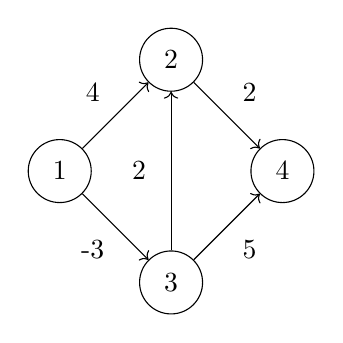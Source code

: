 \begin{tikzpicture}[->, label/.style={draw=none}, every node/.style={shape=circle, draw, minimum size=8mm},node distance=2cm]
    \node (1) {1};
    \node (2) [above right of=1] {2};
    \node (3) [below right of=1] {3};
    \node (4) [below right of=2] {4};

    \path (1) edge node[above left, label] {4} (2) % 4
          (2) edge node[above right, label] {2} (4) % 2
          (1) edge node[below left, label] {-3} (3) % -3
          (3) edge node[left, label] {2} (2) % 2
          (3) edge node[below right, label] {5} (4); % 5
\end{tikzpicture}